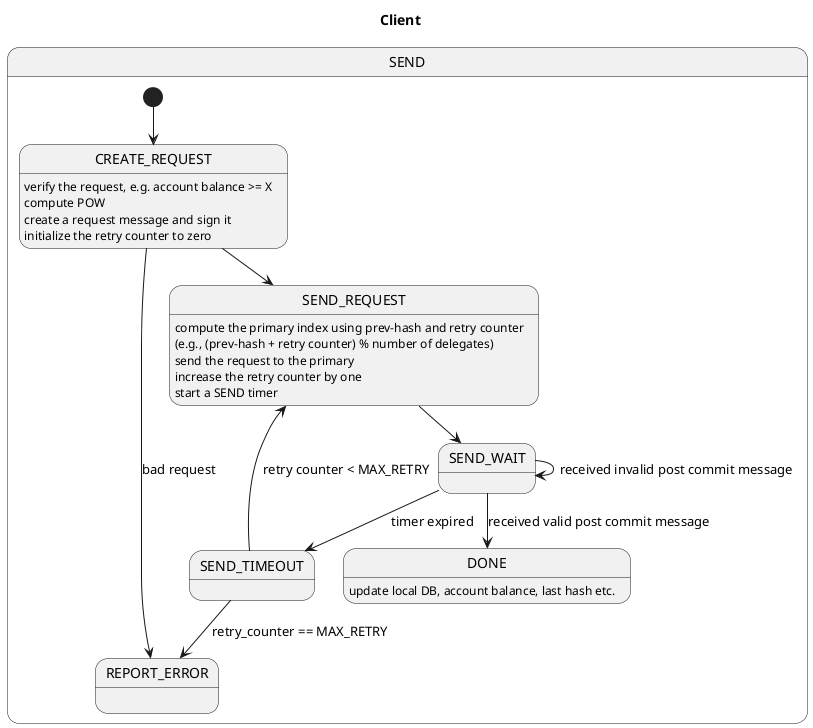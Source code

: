 @startuml

Title Client

State SEND {
	[*] --> CREATE_REQUEST
	
	CREATE_REQUEST --> REPORT_ERROR : bad request
	CREATE_REQUEST : verify the request, e.g. account balance >= X 
	CREATE_REQUEST : compute POW
	CREATE_REQUEST : create a request message and sign it
	CREATE_REQUEST : initialize the retry counter to zero
	CREATE_REQUEST --> SEND_REQUEST
	
	SEND_REQUEST : compute the primary index using prev-hash and retry counter\n(e.g., (prev-hash + retry counter) % number of delegates) 
	SEND_REQUEST : send the request to the primary	
	SEND_REQUEST : increase the retry counter by one
	SEND_REQUEST : start a SEND timer
	SEND_REQUEST --> SEND_WAIT
	
	SEND_WAIT --> SEND_TIMEOUT : timer expired
	SEND_WAIT --> DONE : received valid post commit message
	SEND_WAIT --> SEND_WAIT : received invalid post commit message
	
	SEND_TIMEOUT --> REPORT_ERROR : retry_counter == MAX_RETRY	
	SEND_TIMEOUT --> SEND_REQUEST : retry counter < MAX_RETRY 
	
	DONE : update local DB, account balance, last hash etc. 
	REPORT_ERROR :  	
}
@enduml